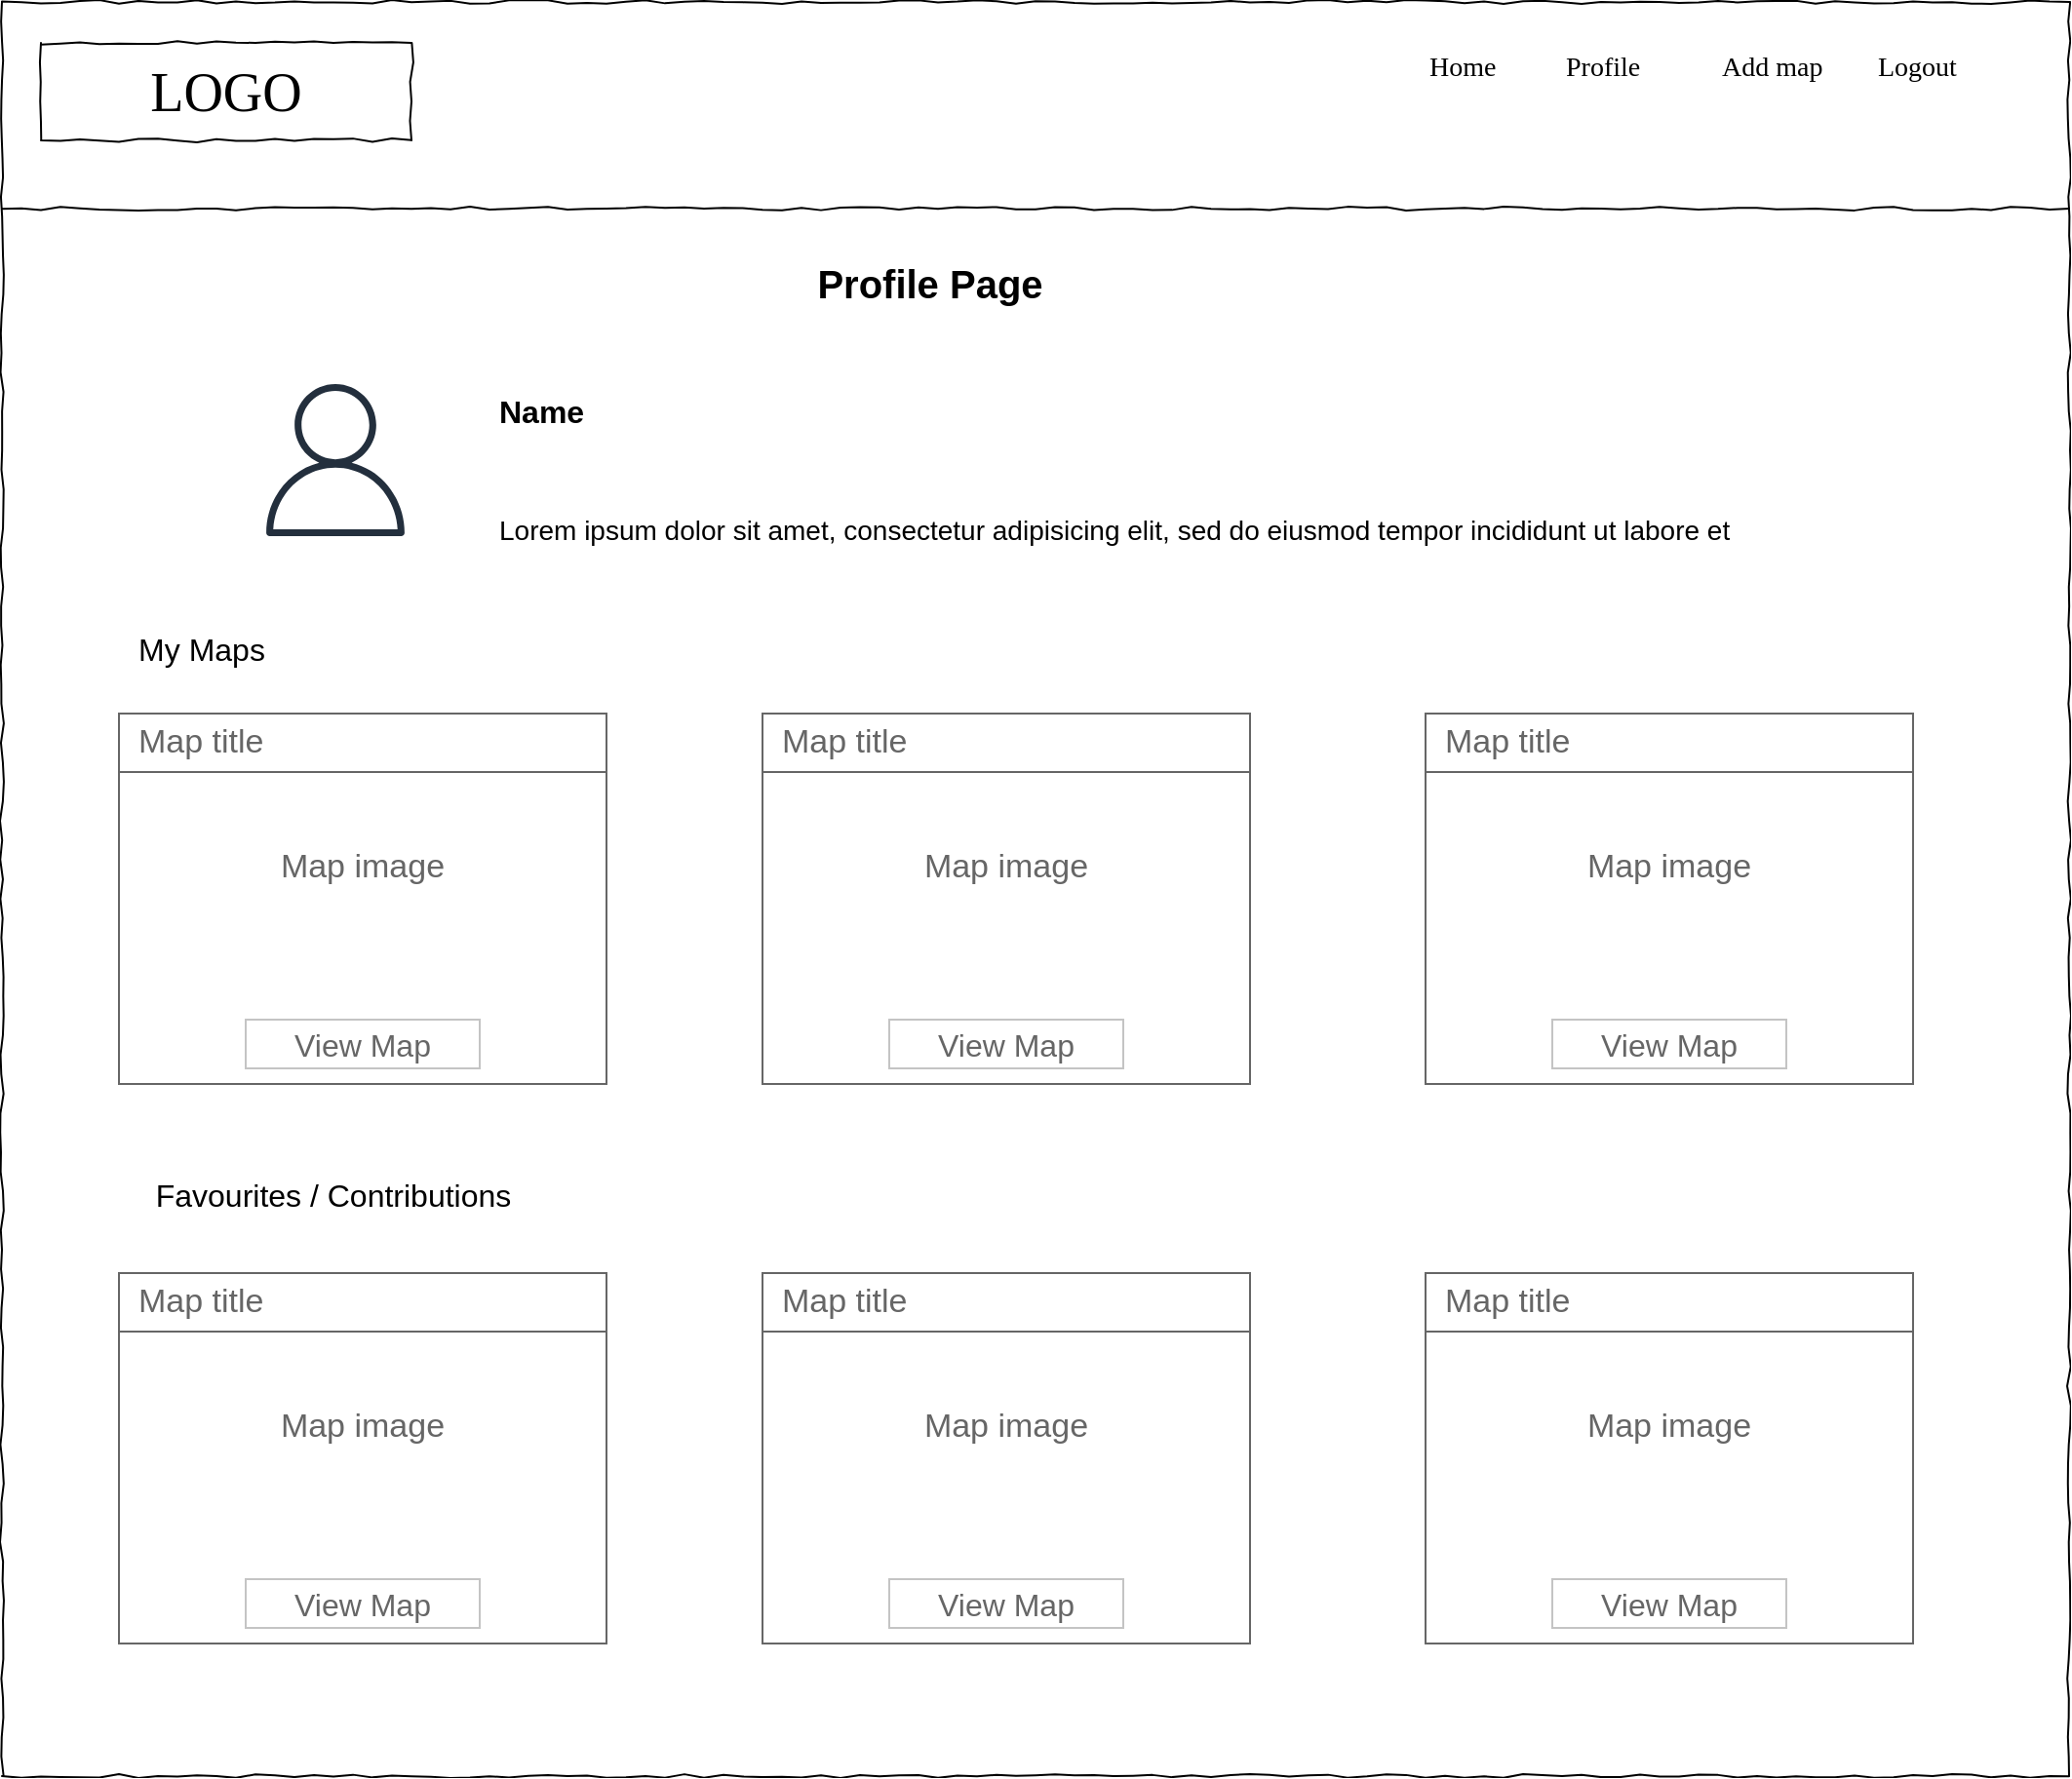 <mxfile version="15.8.4" type="device"><diagram id="wMqpzPKNRRMhXqGJym4s" name="Page-1"><mxGraphModel dx="1485" dy="805" grid="1" gridSize="10" guides="1" tooltips="1" connect="1" arrows="1" fold="1" page="1" pageScale="1" pageWidth="850" pageHeight="1100" math="0" shadow="0"><root><mxCell id="0"/><mxCell id="1" parent="0"/><mxCell id="13An_bRPHIeFjaFPmL9V-2" value="" style="whiteSpace=wrap;html=1;rounded=0;shadow=0;labelBackgroundColor=none;strokeColor=#000000;strokeWidth=1;fillColor=none;fontFamily=Verdana;fontSize=12;fontColor=#000000;align=center;comic=1;" vertex="1" parent="1"><mxGeometry x="20" y="39" width="1060" height="910" as="geometry"/></mxCell><mxCell id="13An_bRPHIeFjaFPmL9V-3" value="LOGO" style="whiteSpace=wrap;html=1;rounded=0;shadow=0;labelBackgroundColor=none;strokeWidth=1;fontFamily=Verdana;fontSize=28;align=center;comic=1;" vertex="1" parent="1"><mxGeometry x="40" y="60" width="190" height="50" as="geometry"/></mxCell><mxCell id="13An_bRPHIeFjaFPmL9V-4" value="" style="line;strokeWidth=1;html=1;rounded=0;shadow=0;labelBackgroundColor=none;fillColor=none;fontFamily=Verdana;fontSize=14;fontColor=#000000;align=center;comic=1;" vertex="1" parent="1"><mxGeometry x="20" y="140" width="1060" height="10" as="geometry"/></mxCell><mxCell id="13An_bRPHIeFjaFPmL9V-5" value="Map image" style="strokeWidth=1;shadow=0;dashed=0;align=center;html=1;shape=mxgraph.mockup.containers.rrect;rSize=0;strokeColor=#666666;fontColor=#666666;fontSize=17;verticalAlign=top;whiteSpace=wrap;fillColor=#ffffff;spacingTop=32;" vertex="1" parent="1"><mxGeometry x="80" y="434" width="250" height="160" as="geometry"/></mxCell><mxCell id="13An_bRPHIeFjaFPmL9V-6" value="Map title" style="strokeWidth=1;shadow=0;dashed=0;align=center;html=1;shape=mxgraph.mockup.containers.rrect;rSize=0;fontSize=17;fontColor=#666666;strokeColor=#666666;align=left;spacingLeft=8;fillColor=#ffffff;resizeWidth=1;" vertex="1" parent="13An_bRPHIeFjaFPmL9V-5"><mxGeometry width="250" height="30" relative="1" as="geometry"><mxPoint y="-30" as="offset"/></mxGeometry></mxCell><mxCell id="13An_bRPHIeFjaFPmL9V-7" value="View Map" style="strokeWidth=1;shadow=0;dashed=0;align=center;html=1;shape=mxgraph.mockup.containers.rrect;rSize=0;fontSize=16;fontColor=#666666;strokeColor=#c4c4c4;resizable=0;whiteSpace=wrap;fillColor=#ffffff;" vertex="1" parent="13An_bRPHIeFjaFPmL9V-5"><mxGeometry x="0.5" y="1" width="120" height="25" relative="1" as="geometry"><mxPoint x="-60" y="-33" as="offset"/></mxGeometry></mxCell><mxCell id="13An_bRPHIeFjaFPmL9V-8" value="Map image" style="strokeWidth=1;shadow=0;dashed=0;align=center;html=1;shape=mxgraph.mockup.containers.rrect;rSize=0;strokeColor=#666666;fontColor=#666666;fontSize=17;verticalAlign=top;whiteSpace=wrap;fillColor=#ffffff;spacingTop=32;" vertex="1" parent="1"><mxGeometry x="410" y="434" width="250" height="160" as="geometry"/></mxCell><mxCell id="13An_bRPHIeFjaFPmL9V-9" value="Map title" style="strokeWidth=1;shadow=0;dashed=0;align=center;html=1;shape=mxgraph.mockup.containers.rrect;rSize=0;fontSize=17;fontColor=#666666;strokeColor=#666666;align=left;spacingLeft=8;fillColor=#ffffff;resizeWidth=1;" vertex="1" parent="13An_bRPHIeFjaFPmL9V-8"><mxGeometry width="250" height="30" relative="1" as="geometry"><mxPoint y="-30" as="offset"/></mxGeometry></mxCell><mxCell id="13An_bRPHIeFjaFPmL9V-10" value="View Map" style="strokeWidth=1;shadow=0;dashed=0;align=center;html=1;shape=mxgraph.mockup.containers.rrect;rSize=0;fontSize=16;fontColor=#666666;strokeColor=#c4c4c4;resizable=0;whiteSpace=wrap;fillColor=#ffffff;" vertex="1" parent="13An_bRPHIeFjaFPmL9V-8"><mxGeometry x="0.5" y="1" width="120" height="25" relative="1" as="geometry"><mxPoint x="-60" y="-33" as="offset"/></mxGeometry></mxCell><mxCell id="13An_bRPHIeFjaFPmL9V-11" value="Map image" style="strokeWidth=1;shadow=0;dashed=0;align=center;html=1;shape=mxgraph.mockup.containers.rrect;rSize=0;strokeColor=#666666;fontColor=#666666;fontSize=17;verticalAlign=top;whiteSpace=wrap;fillColor=#ffffff;spacingTop=32;" vertex="1" parent="1"><mxGeometry x="750" y="434" width="250" height="160" as="geometry"/></mxCell><mxCell id="13An_bRPHIeFjaFPmL9V-12" value="Map title" style="strokeWidth=1;shadow=0;dashed=0;align=center;html=1;shape=mxgraph.mockup.containers.rrect;rSize=0;fontSize=17;fontColor=#666666;strokeColor=#666666;align=left;spacingLeft=8;fillColor=#ffffff;resizeWidth=1;" vertex="1" parent="13An_bRPHIeFjaFPmL9V-11"><mxGeometry width="250" height="30" relative="1" as="geometry"><mxPoint y="-30" as="offset"/></mxGeometry></mxCell><mxCell id="13An_bRPHIeFjaFPmL9V-13" value="View Map" style="strokeWidth=1;shadow=0;dashed=0;align=center;html=1;shape=mxgraph.mockup.containers.rrect;rSize=0;fontSize=16;fontColor=#666666;strokeColor=#c4c4c4;resizable=0;whiteSpace=wrap;fillColor=#ffffff;" vertex="1" parent="13An_bRPHIeFjaFPmL9V-11"><mxGeometry x="0.5" y="1" width="120" height="25" relative="1" as="geometry"><mxPoint x="-60" y="-33" as="offset"/></mxGeometry></mxCell><mxCell id="13An_bRPHIeFjaFPmL9V-14" value="Map image" style="strokeWidth=1;shadow=0;dashed=0;align=center;html=1;shape=mxgraph.mockup.containers.rrect;rSize=0;strokeColor=#666666;fontColor=#666666;fontSize=17;verticalAlign=top;whiteSpace=wrap;fillColor=#ffffff;spacingTop=32;" vertex="1" parent="1"><mxGeometry x="80" y="721" width="250" height="160" as="geometry"/></mxCell><mxCell id="13An_bRPHIeFjaFPmL9V-15" value="Map title" style="strokeWidth=1;shadow=0;dashed=0;align=center;html=1;shape=mxgraph.mockup.containers.rrect;rSize=0;fontSize=17;fontColor=#666666;strokeColor=#666666;align=left;spacingLeft=8;fillColor=#ffffff;resizeWidth=1;" vertex="1" parent="13An_bRPHIeFjaFPmL9V-14"><mxGeometry width="250" height="30" relative="1" as="geometry"><mxPoint y="-30" as="offset"/></mxGeometry></mxCell><mxCell id="13An_bRPHIeFjaFPmL9V-16" value="View Map" style="strokeWidth=1;shadow=0;dashed=0;align=center;html=1;shape=mxgraph.mockup.containers.rrect;rSize=0;fontSize=16;fontColor=#666666;strokeColor=#c4c4c4;resizable=0;whiteSpace=wrap;fillColor=#ffffff;" vertex="1" parent="13An_bRPHIeFjaFPmL9V-14"><mxGeometry x="0.5" y="1" width="120" height="25" relative="1" as="geometry"><mxPoint x="-60" y="-33" as="offset"/></mxGeometry></mxCell><mxCell id="13An_bRPHIeFjaFPmL9V-17" value="Map image" style="strokeWidth=1;shadow=0;dashed=0;align=center;html=1;shape=mxgraph.mockup.containers.rrect;rSize=0;strokeColor=#666666;fontColor=#666666;fontSize=17;verticalAlign=top;whiteSpace=wrap;fillColor=#ffffff;spacingTop=32;" vertex="1" parent="1"><mxGeometry x="410" y="721" width="250" height="160" as="geometry"/></mxCell><mxCell id="13An_bRPHIeFjaFPmL9V-18" value="Map title" style="strokeWidth=1;shadow=0;dashed=0;align=center;html=1;shape=mxgraph.mockup.containers.rrect;rSize=0;fontSize=17;fontColor=#666666;strokeColor=#666666;align=left;spacingLeft=8;fillColor=#ffffff;resizeWidth=1;" vertex="1" parent="13An_bRPHIeFjaFPmL9V-17"><mxGeometry width="250" height="30" relative="1" as="geometry"><mxPoint y="-30" as="offset"/></mxGeometry></mxCell><mxCell id="13An_bRPHIeFjaFPmL9V-19" value="View Map" style="strokeWidth=1;shadow=0;dashed=0;align=center;html=1;shape=mxgraph.mockup.containers.rrect;rSize=0;fontSize=16;fontColor=#666666;strokeColor=#c4c4c4;resizable=0;whiteSpace=wrap;fillColor=#ffffff;" vertex="1" parent="13An_bRPHIeFjaFPmL9V-17"><mxGeometry x="0.5" y="1" width="120" height="25" relative="1" as="geometry"><mxPoint x="-60" y="-33" as="offset"/></mxGeometry></mxCell><mxCell id="13An_bRPHIeFjaFPmL9V-20" value="Map image" style="strokeWidth=1;shadow=0;dashed=0;align=center;html=1;shape=mxgraph.mockup.containers.rrect;rSize=0;strokeColor=#666666;fontColor=#666666;fontSize=17;verticalAlign=top;whiteSpace=wrap;fillColor=#ffffff;spacingTop=32;" vertex="1" parent="1"><mxGeometry x="750" y="721" width="250" height="160" as="geometry"/></mxCell><mxCell id="13An_bRPHIeFjaFPmL9V-21" value="Map title" style="strokeWidth=1;shadow=0;dashed=0;align=center;html=1;shape=mxgraph.mockup.containers.rrect;rSize=0;fontSize=17;fontColor=#666666;strokeColor=#666666;align=left;spacingLeft=8;fillColor=#ffffff;resizeWidth=1;" vertex="1" parent="13An_bRPHIeFjaFPmL9V-20"><mxGeometry width="250" height="30" relative="1" as="geometry"><mxPoint y="-30" as="offset"/></mxGeometry></mxCell><mxCell id="13An_bRPHIeFjaFPmL9V-22" value="View Map" style="strokeWidth=1;shadow=0;dashed=0;align=center;html=1;shape=mxgraph.mockup.containers.rrect;rSize=0;fontSize=16;fontColor=#666666;strokeColor=#c4c4c4;resizable=0;whiteSpace=wrap;fillColor=#ffffff;" vertex="1" parent="13An_bRPHIeFjaFPmL9V-20"><mxGeometry x="0.5" y="1" width="120" height="25" relative="1" as="geometry"><mxPoint x="-60" y="-33" as="offset"/></mxGeometry></mxCell><mxCell id="13An_bRPHIeFjaFPmL9V-26" value="Home" style="text;html=1;points=[];align=left;verticalAlign=top;spacingTop=-4;fontSize=14;fontFamily=Verdana" vertex="1" parent="1"><mxGeometry x="750" y="62" width="60" height="20" as="geometry"/></mxCell><mxCell id="13An_bRPHIeFjaFPmL9V-27" value="Profile" style="text;html=1;points=[];align=left;verticalAlign=top;spacingTop=-4;fontSize=14;fontFamily=Verdana" vertex="1" parent="1"><mxGeometry x="820" y="62" width="60" height="20" as="geometry"/></mxCell><mxCell id="13An_bRPHIeFjaFPmL9V-28" value="Add map" style="text;html=1;points=[];align=left;verticalAlign=top;spacingTop=-4;fontSize=14;fontFamily=Verdana" vertex="1" parent="1"><mxGeometry x="900" y="62" width="60" height="20" as="geometry"/></mxCell><mxCell id="13An_bRPHIeFjaFPmL9V-29" value="Logout" style="text;html=1;points=[];align=left;verticalAlign=top;spacingTop=-4;fontSize=14;fontFamily=Verdana" vertex="1" parent="1"><mxGeometry x="980" y="62" width="60" height="20" as="geometry"/></mxCell><mxCell id="13An_bRPHIeFjaFPmL9V-33" value="Profile Page" style="text;align=center;fontStyle=1;verticalAlign=middle;spacingLeft=3;spacingRight=3;strokeColor=none;rotatable=0;points=[[0,0.5],[1,0.5]];portConstraint=eastwest;fontSize=20;" vertex="1" parent="1"><mxGeometry x="410" y="160" width="172" height="44" as="geometry"/></mxCell><mxCell id="13An_bRPHIeFjaFPmL9V-34" value="&lt;font style=&quot;font-size: 16px&quot;&gt;My Maps&lt;/font&gt;" style="text;html=1;strokeColor=none;fillColor=none;align=center;verticalAlign=middle;whiteSpace=wrap;rounded=0;" vertex="1" parent="1"><mxGeometry x="80" y="356" width="85" height="30" as="geometry"/></mxCell><mxCell id="13An_bRPHIeFjaFPmL9V-35" value="&lt;font style=&quot;font-size: 16px&quot;&gt;Favourites / Contributions&lt;/font&gt;" style="text;html=1;strokeColor=none;fillColor=none;align=center;verticalAlign=middle;whiteSpace=wrap;rounded=0;" vertex="1" parent="1"><mxGeometry x="80" y="636" width="220" height="30" as="geometry"/></mxCell><mxCell id="13An_bRPHIeFjaFPmL9V-39" value="&lt;h1&gt;&lt;span style=&quot;font-size: 16px&quot;&gt;&lt;font style=&quot;font-size: 16px&quot;&gt;Name&lt;/font&gt;&lt;/span&gt;&lt;/h1&gt;&lt;h1&gt;&lt;font style=&quot;font-weight: normal ; font-size: 14px&quot;&gt;Lorem ipsum dolor sit amet, consectetur adipisicing elit, sed do eiusmod tempor incididunt ut labore et dolore magna aliqua.&lt;/font&gt;&lt;/h1&gt;" style="text;html=1;strokeColor=none;fillColor=none;spacing=5;spacingTop=-20;whiteSpace=wrap;overflow=hidden;rounded=0;fontSize=16;" vertex="1" parent="1"><mxGeometry x="270" y="214" width="660" height="120" as="geometry"/></mxCell><mxCell id="13An_bRPHIeFjaFPmL9V-41" value="" style="sketch=0;outlineConnect=0;fontColor=#232F3E;gradientColor=none;fillColor=#232F3D;strokeColor=none;dashed=0;verticalLabelPosition=bottom;verticalAlign=top;align=center;html=1;fontSize=12;fontStyle=0;aspect=fixed;pointerEvents=1;shape=mxgraph.aws4.user;" vertex="1" parent="1"><mxGeometry x="152" y="235" width="78" height="78" as="geometry"/></mxCell></root></mxGraphModel></diagram></mxfile>